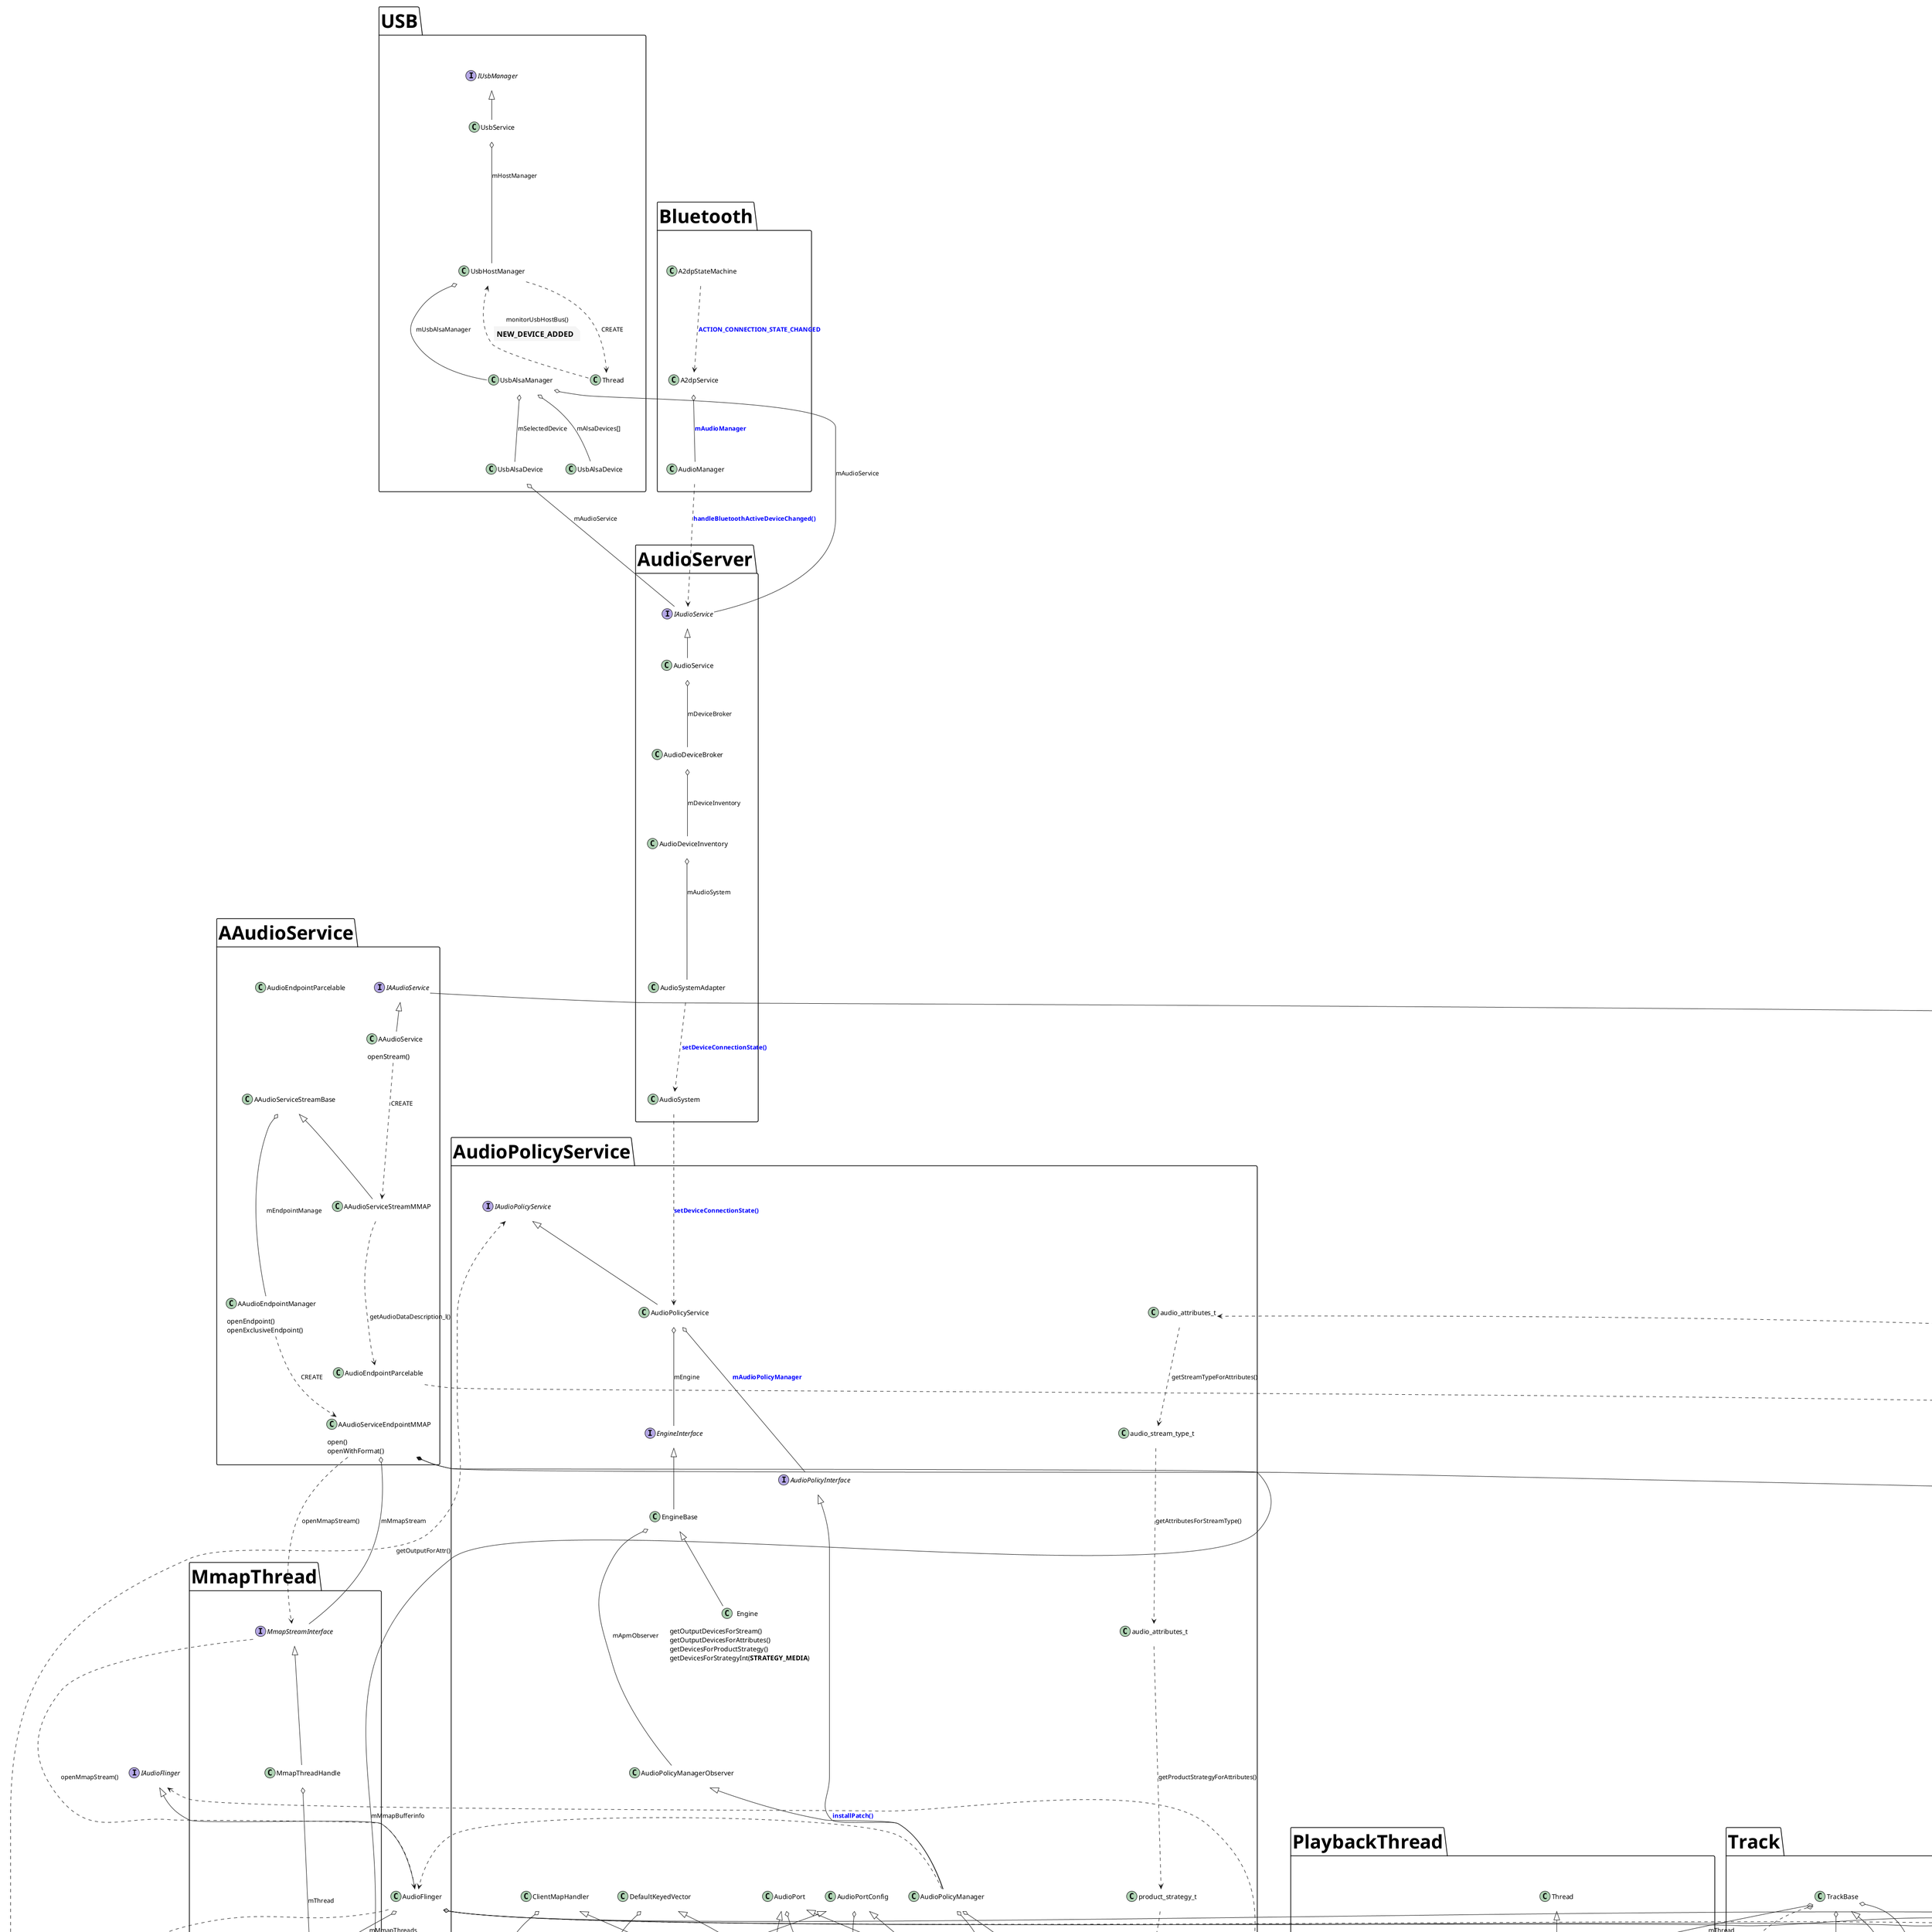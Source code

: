 @startuml AudioFlinger

skinparam {
    ' monochrome true
    ClassBorderColor white
    ClassBackgroundColor white
    Shadowing false
    NoteFontColor #Black
    NoteFontSize 16
    NoteTextAlignment left
    NoteBackgroundColor WhiteSmoke
    NoteColor transparent
    NoteBorderThickness 0
    NoteBorderColor transparent
    NoteBorderThickness 0
    ' Linetype ortho
    ' Linetype polyline
}

package "<font size=40>AudioTrack</font>" {
    class AudioTrack
    class AudioFlingerClient
    class AudioDeviceCallback
    interface IAudioFlingerClient
    class "audio_stream_type_t" as TrackStream
}

package "<font size=40>AAudio</font>" {
    class AudioStreamBuilder {
        build()
        builder_createStream()
    }

    class AudioStreamInternalPlay
    class AudioStreamAAudio
    class AAudioLoader
    class AudioStream
    class AudioStreamBase
    class AudioStreamInternal
    class AAudioBinderAdapter
    class AAudioServiceInterface
    class AudioEndpointParcelable
    class EndpointDescriptor
    class RingBufferParcelable
    class SharedRegionParcelable

    class AudioEndpoint
    class FifoBufferIndirect
    class RingBufferDescriptor
}

package "<font size=40>AAudioService</font>" {
    interface IAAudioService
    class AAudioServiceStreamBase
    class AAudioEndpointManager
    class AudioEndpointParcelable
    class "AudioEndpointParcelable" as AudioEndpointParcelable2

    class AAudioServiceEndpointMMAP {
        open()
        openWithFormat()
    }
    class AAudioEndpointManager {
        openEndpoint()
        openExclusiveEndpoint()
    }
    class AAudioService {
        openStream()
    }
    class AAudioServiceStreamMMAP
}

interface IAudioFlinger

' package USBAudio {
package "<font size=40>AudioHal</font>" {
    class AudioStreamOut
    interface StreamOutHalInterface
    class StreamOutHalHidl
    interface StreamHalInterface
    class StreamOut
    class StreamHalHidl
    interface IStreamOut
    interface IStream
    class Stream
    interface IDevice
    class Device
    class DeviceHalHidl
    interface DeviceHalInterface
    class AudioHwDevice
}

package "<font size=40>USBAudio</font>" {
    class stream_out
    class audio_stream_out
    class audio_stream
    class audio_device
    class hw_device_t
    class audio_hw_device
    class audio_module
    class hw_module_methods_t
    class hw_module_t
    class audio_device
    class stream_in
    class alsa_device_info
    class alsa_device_profile
    class alsa_device_proxy
    class pcm_config
    class pcm
    class audio_stream_in
    class "pcm_config" as inconfig
    class "audio_stream" as instream
}

package "<font size=40>USB</font>" {
    class "UsbAlsaDevice" as UsbAlsaDevice2
    class UsbHostManager
    class UsbAlsaManager
    class UsbAlsaDevice
    class UsbService
    interface IUsbManager
    class "Thread" as UsbHostManagerThread
}

package "<font size=40>AudioServer</font>" {
    interface IAudioService
    class AudioService
    class AudioDeviceBroker
    class AudioDeviceInventory
    class AudioSystemAdapter
    class "AudioSystem" as AudioSystem2
}

package "<font size=40>AudioPolicyService</font>" {
    interface IAudioPolicyService
    class AudioPolicyService
    class Engine {
        getOutputDevicesForStream()
        getOutputDevicesForAttributes()
        getDevicesForProductStrategy()
        getDevicesForStrategyInt(**STRATEGY_MEDIA**)
    }
    class "audio_attributes_t" as EngineAttr
    interface AudioPolicyInterface
    interface EngineInterface
    ' class AudioPolicyClient
    class EngineBase
    class AudioPolicyManager
    class AudioPolicyManagerObserver
    class DeviceDescriptor
    class DeviceDescriptorBase
    class AudioPortConfig
    class AudioPort
    class IOProfile
    class "IOProfile" as IOProfile2
    class SwAudioOutputCollection
    class DefaultKeyedVector
    class AudioOutputDescriptor
    class SwAudioOutputDescriptor
    class PolicyAudioPort
    class HwModule
    class audio_port_type_t
    class ClientMapHandler
    class TrackClientDescriptor
    class audio_port_handle_t
    class audio_module_handle_t
    class "audio_io_handle_t" as audio_io_handle_t2
    interface AudioPolicyClientInterface
    class AudioPolicyClient
    class audio_stream_type_t
    class audio_attributes_t
    class product_strategy_t
}

package "<font size=40>Track</font>" {
    interface IAudioTrack
    class Track
    class TrackHandle
    class AudioResampler
    class AudioResamplerDyn
    class audio_track_cblk_t
    ' class Client
    ' class MemoryDealer
    ' class SimpleBestFitAllocator
    class PatchProxyBufferProvider
    class TrackBase
    class "TrackBase" as RecordTrackBase
    class "void *" as BUFFER
    class PatchPanel
    class PatchRecord
    class PatchTrack
    class RecordTrack
    class PatchTrackBase
    class Patch

    interface IMemory
    class MemoryBase
    class Allocation
}

package "<font size=40>PlaybackThread</font>" {
    class MixerThread
    class PlaybackThread
    class ThreadBase
    class audio_io_handle_t
    class FastMixer
    class AudioMixer
    class NBAIO_Port
    class Thread
    class NBAIO_Sink
    class FastThread
    class AudioMixerBase
    class FastMixerStateQueue
    class EffectChain
    class EffectModule
    class EffectHalHidl
    interface IEffect
    interface EffectHalInterface
    class Effect
}

package "<font size=40>MmapThread</font>" {
    class MmapPlaybackThread
    interface MmapStreamInterface
    class MmapThreadHandle
    class MmapThread
    class audio_mmap_buffer_info
}

package "<font size=40>Bluetooth</font>" {
    class A2dpService
    class A2dpStateMachine
    class AudioManager
}

UsbService o--- UsbHostManager:mHostManager
IUsbManager <|-- UsbService
' UsbManager o--- IUsbManager:mService
UsbHostManager ...> UsbHostManagerThread:CREATE
UsbHostManagerThread ...> UsbHostManager:monitorUsbHostBus()
note on link:**NEW_DEVICE_ADDED**

UsbHostManager o--- UsbAlsaManager:mUsbAlsaManager
UsbAlsaManager o--- IAudioService:mAudioService
UsbAlsaDevice2 o--- IAudioService:mAudioService
UsbAlsaManager o--- UsbAlsaDevice:mAlsaDevices[]
UsbAlsaManager o--- UsbAlsaDevice2:mSelectedDevice
IAudioService <|-- AudioService
AudioService o--- AudioDeviceBroker:mDeviceBroker
AudioDeviceBroker o--- AudioDeviceInventory:mDeviceInventory
AudioDeviceInventory o--- AudioSystemAdapter:mAudioSystem
AudioSystemAdapter ...> AudioSystem2:<font color=blue>**setDeviceConnectionState()**
AudioSystem2 ...> AudioPolicyService:<font color=blue>**setDeviceConnectionState()**

A2dpStateMachine ...> A2dpService:<font color=blue>**ACTION_CONNECTION_STATE_CHANGED**
A2dpService o--- AudioManager:<font color=blue>**mAudioManager**
AudioManager ...> IAudioService:<font color=blue>**handleBluetoothActiveDeviceChanged()**

stream_out *-- audio_stream_out:stream
audio_stream_out *-- audio_stream:common
audio_device *-- audio_hw_device:hw_device
audio_hw_device ...> audio_stream_out:open_output_stream()
audio_module *-- hw_module_t:common
hw_module_t o--- hw_module_methods_t:methods
hw_module_methods_t ...> audio_hw_device:open()
StreamOut o--- audio_stream_out:mStream
IStream <|-- Stream
Stream o--- audio_stream:mStream
Device o--- audio_hw_device:mDevice
audio_device ...> stream_out:output_stream_list[]

AudioFlinger ...> AudioSystem:getOutputForAttr()
AudioSystem ...> IAudioPolicyService:getOutputForAttr()

' AudioPolicyService o--- AudioPolicyClient:mAudioPolicyClient
AudioPolicyService o--- AudioPolicyInterface:<font color=blue>**mAudioPolicyManager**
AudioPolicyInterface <|--- AudioPolicyManager
IAudioPolicyService <|-- AudioPolicyService
AudioPolicyService o--- EngineInterface:mEngine
EngineInterface <|-- EngineBase

EngineBase <|-- Engine
EngineBase o--- AudioPolicyManagerObserver:mApmObserver

AudioTrack *-- TrackStream:mOriginalStreamType
TrackStream ...> EngineAttr:AudioSystem::streamTypeToAttributes()
EngineAttr ...> audio_stream_type_t:getStreamTypeForAttributes()
audio_stream_type_t ...> audio_attributes_t:getAttributesForStreamType()
audio_attributes_t ...> product_strategy_t:getProductStrategyForAttributes()
product_strategy_t ...> DeviceDescriptor:getDevicesForStrategyInt()

AudioPolicyManagerObserver <|-- AudioPolicyManager 
AudioPolicyManager o--- DeviceDescriptor:mAvailableOutputDevices
AudioPolicyManager o--- SwAudioOutputCollection:mOutputs
AudioPolicyManager ...> AudioFlinger:<font color=blue>**installPatch()**
AudioFlinger ...> Patch:<font color=blue>**createAudioPatch()**
DefaultKeyedVector <|-- SwAudioOutputCollection 
DefaultKeyedVector o--- SwAudioOutputDescriptor:mDefault
AudioOutputDescriptor <|-- SwAudioOutputDescriptor 
SwAudioOutputDescriptor o--- AudioPolicyClientInterface
AudioPolicyClientInterface <|-- AudioPolicyClient
AudioPolicyClient ...> IAudioFlinger:openOutput()
IAudioFlinger  <|-- AudioFlinger
SwAudioOutputCollection o--- IOProfile:mProfile
AudioPort <|-- IOProfile 
PolicyAudioPort <|-- IOProfile 
AudioPort o--- audio_port_type_t:mType
AudioOutputDescriptor o--- PolicyAudioPort:mPolicyAudioPort
PolicyAudioPort o--- HwModule:mModule
HwModule *-- audio_module_handle_t:mHandle
HwModule o--- IOProfile2:mOutputProfiles
ClientMapHandler <|-- AudioOutputDescriptor 
ClientMapHandler o--- TrackClientDescriptor:mClients[<audio_port_handle_t>]
TrackClientDescriptor o--- audio_port_handle_t:mPreferredDeviceId
AudioPortConfig o--- audio_io_handle_t2:mId
audio_io_handle_t2 .. audio_io_handle_t
DeviceDescriptorBase <|-- DeviceDescriptor
AudioPortConfig <|-- DeviceDescriptorBase 
AudioPort <|-- DeviceDescriptorBase
AudioPortConfig <|-- AudioOutputDescriptor

AudioStream <|-- AudioStreamAAudio 
AudioStreamBase <|-- AudioStream 
AudioStreamAAudio o--- AAudioLoader:mLibLoader

AudioStreamBuilder ...> AudioStreamAAudio:build()
AudioStreamBuilder ...> AudioStreamInternalPlay:CREATE
AudioStreamInternal <|-- AudioStreamInternalPlay 
AudioStream <|-- AudioStreamInternal 
AudioStreamInternal o--- AAudioServiceInterface:mServiceInterface
AAudioServiceInterface <|-- AAudioBinderAdapter 
AAudioBinderAdapter o--- IAAudioService:mDelegate
IAAudioService <|-- AAudioService 
AudioStreamInternal o--- AudioEndpointParcelable:mEndPointParcelable
AudioEndpointParcelable ...> EndpointDescriptor:resolve()
EndpointDescriptor *---- RingBufferDescriptor:downMessageQueueDescriptor
RingBufferDescriptor ..> unique_fd:dataAddress
AudioEndpointParcelable o--- RingBufferParcelable:mDownDataQueueParcelable
RingBufferParcelable o--- SharedRegionParcelable:mDataParcelable
AudioStreamInternal o--- AudioEndpoint:mAudioEndpoint
AudioStreamInternal o--- FifoBufferIndirect:mDataQueue
AudioEndpoint ...> FifoBufferIndirect:PARAMS

AudioDeviceCallback <|-- AudioTrack 
' AudioTrack ...> AudioFlinger:createTrack()
IAudioTrack <|-- TrackHandle 
TrackHandle o--- Track:mTrack
PlaybackThread o--- Track:mTracks
AudioTrack o--- IAudioTrack:mAudioTrack

AudioFlinger o--- NotificationClient:mNotificationClients
NotificationClient o--- IAudioFlingerClient:mAudioFlingerClient
IAudioFlingerClient <|-- AudioFlingerClient 
AudioFlingerClient o--- AudioDeviceCallback:mAudioDeviceCallbacks

' MixerThread o--- AudioStreamOut:mOutput
AudioStreamOut o--- AudioHwDevice:audioHwDev
AudioHwDevice o--- DeviceHalInterface:mHwDevice
AudioStreamOut o--- StreamOutHalInterface:stream
PlaybackThread o--- AudioStreamOut:mOutput
StreamHalHidl <|-- StreamOutHalHidl 
StreamOutHalInterface <|-- StreamOutHalHidl 
StreamHalInterface <|-- StreamOutHalInterface 
StreamOutHalHidl o--- IStreamOut:mStream
StreamHalHidl o--- IStream:mStream
IStream <|-- IStreamOut 
IStreamOut <|-- StreamOut
IDevice <|-- Device 
DeviceHalInterface <|-- DeviceHalHidl 
DeviceHalHidl o--- IDevice:mDevice

PlaybackThread <|-- MixerThread 
ThreadBase <|-- PlaybackThread 
ThreadBase o--- audio_io_handle_t:mId
Thread <|-- ThreadBase 
ThreadBase o--- EffectChain:mEffectChains[]
EffectChain o--- EffectModule:mEffects[]
EffectModule o--- EffectHalInterface:mEffectInterface
EffectHalInterface <|-- EffectHalHidl 
EffectHalHidl o--- IEffect:mEffect
IEffect <|-- Effect 
MixerThread o--- AudioMixer
AudioMixerBase <|-- AudioMixer 
MixerThread o--- FastMixer:mFastMixer
FastThread <|-- FastMixer 
FastMixer o--- AudioMixer:mMixer
FastMixer o--- NBAIO_Sink:mOutputSink
NBAIO_Port <|-- NBAIO_Sink 
FastMixer o--- FastMixerStateQueue:mSQ
' AudioFlinger o--- AudioHwDevice:mAudioHwDevs[]
AudioFlinger o--- PlaybackThread:mPlaybackThreads
AudioFlinger o--- MmapThread:mMmapThreads
MmapThread <|-- MmapPlaybackThread 
' AudioFlinger o--- AudioHwDevice:mPrimaryHardwareDev

' AudioFlinger ...> Track:CREATE
Device ...> StreamOut:OPEN

AudioFlinger o--- PatchPanel:mPatchPanel
PatchPanel o--- Patch:mPatchs
Patch o--- PatchTrack:<font color=blue>**mPlayback**
Patch o---- PatchRecord:<font color=blue>**mRecord**
RecordTrack <|----PatchRecord 
RecordTrackBase <|---- RecordTrack 
RecordTrackBase o--- BUFFER:<font color=blue>**mBuffer**

TrackBase o.... BUFFER:mBuffer
Track <|---- PatchTrack 
PatchTrackBase <|-- PatchTrack 
TrackBase o--- AudioResampler:mResampler
TrackBase <|---- Track 
Track o--- audio_track_cblk_t:mCblk
Track o--- IMemory:mCblkMemory
' TrackBase o--- Client:mClient
' Client o--- MemoryDealer:mMemoryDealer
' MemoryDealer o--- SimpleBestFitAllocator:mAllocator
MemoryBase <|-- Allocation 
IMemory <|-- MemoryBase 
AudioTrack o.. IMemory:mSharedBuffer
AudioTrack o.. audio_track_cblk_t:mCblk
AudioResampler <|-- AudioResamplerDyn 

TrackBase o--- ThreadBase:mThread
TrackBase o--- PatchProxyBufferProvider:bufferProvider
PatchTrackBase <|-- PatchRecord 
PatchProxyBufferProvider <|-- PatchTrackBase 
' PatchTrackBase o--- ClientProxy:mProxy
MmapStreamInterface ...> AudioFlinger:openMmapStream()

AAudioServiceEndpointMMAP ...> MmapStreamInterface:openMmapStream()
AAudioEndpointManager ...> AAudioServiceEndpointMMAP:CREATE
AAudioServiceStreamBase o--- AAudioEndpointManager:mEndpointManage
AAudioServiceStreamBase <|-- AAudioServiceStreamMMAP 
AAudioServiceEndpointMMAP o--- MmapStreamInterface:mMmapStream
MmapStreamInterface <|-- MmapThreadHandle 
MmapThreadHandle o--- MmapThread:mThread
MmapThread ...> audio_mmap_buffer_info:createMmapBuffer()
AAudioServiceEndpointMMAP o--- audio_mmap_buffer_info:mMmapBufferinfo
audio_mmap_buffer_info *-- unique_fd:shared_memory_fd
AAudioServiceEndpointMMAP *-- unique_fd:mAudioDataFileDescriptor

SharedRegionParcelable o.. unique_fd:mFd

AAudioService ...> AAudioServiceStreamMMAP:CREATE
AAudioServiceStreamMMAP ...> AudioEndpointParcelable2:getAudioDataDescription_l()
AudioEndpointParcelable2 ...> AudioEndpointParcelable:BINDER

stream_in o-- alsa_device_info:alsa_devices[]
alsa_device_info *-- alsa_device_proxy:proxy
alsa_device_info *-- alsa_device_profile:profile
alsa_device_proxy o-- alsa_device_profile:profile
alsa_device_proxy o-- pcm_config:alsa_config
alsa_device_proxy o-- pcm:pcm
audio_device o-- stream_in:input_stream_list[]
stream_out o-- alsa_device_info:alsa_devices[]
stream_in *-- inconfig:config
stream_out *-- pcm_config:config
stream_in *-- audio_stream_in:stream
audio_stream_in *-- instream:common
audio_hw_device *-- hw_device_t:common
hw_device_t o-- hw_module_t:module

@enduml